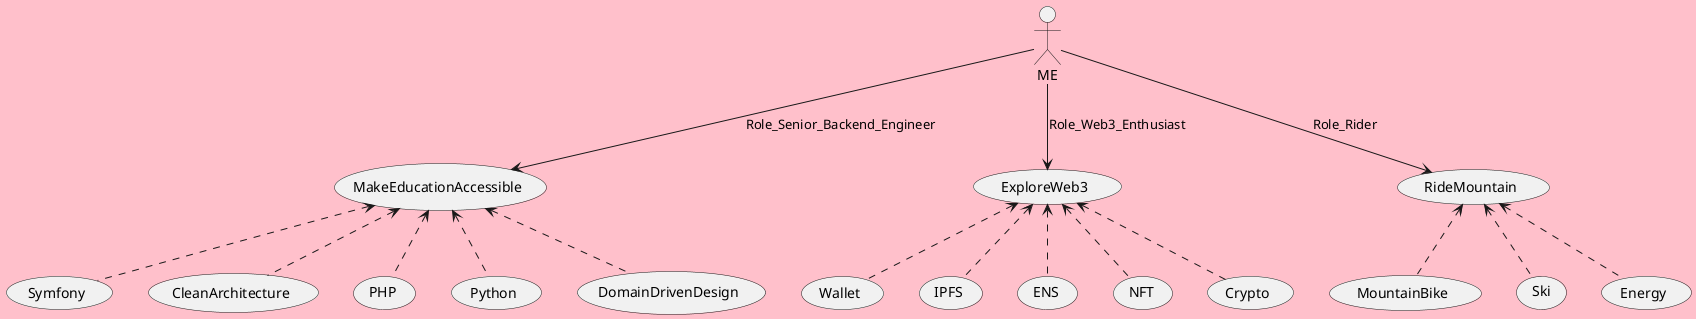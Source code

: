 @startuml
skinparam backgroundColor pink
actor ME
usecase MakeEducationAccessible
usecase ExploreWeb3
usecase RideMountain
usecase Symfony
usecase CleanArchitecture
usecase PHP
usecase Python
usecase DomainDrivenDesign
usecase Wallet
usecase IPFS
usecase ENS
usecase NFT
usecase Crypto
usecase MountainBike
usecase Ski
usecase Energy
ME --> MakeEducationAccessible: Role_Senior_Backend_Engineer
MakeEducationAccessible <.. Symfony
MakeEducationAccessible <.. PHP
MakeEducationAccessible <.. CleanArchitecture
MakeEducationAccessible <.. DomainDrivenDesign
MakeEducationAccessible <.. Python
ME --> ExploreWeb3: Role_Web3_Enthusiast
ExploreWeb3 <.. Wallet
ExploreWeb3 <.. IPFS
ExploreWeb3 <.. NFT
ExploreWeb3 <.. ENS
ExploreWeb3 <.. Crypto
ME --> RideMountain: Role_Rider
RideMountain <.. MountainBike
RideMountain <.. Ski
RideMountain <.. Energy
@enduml
